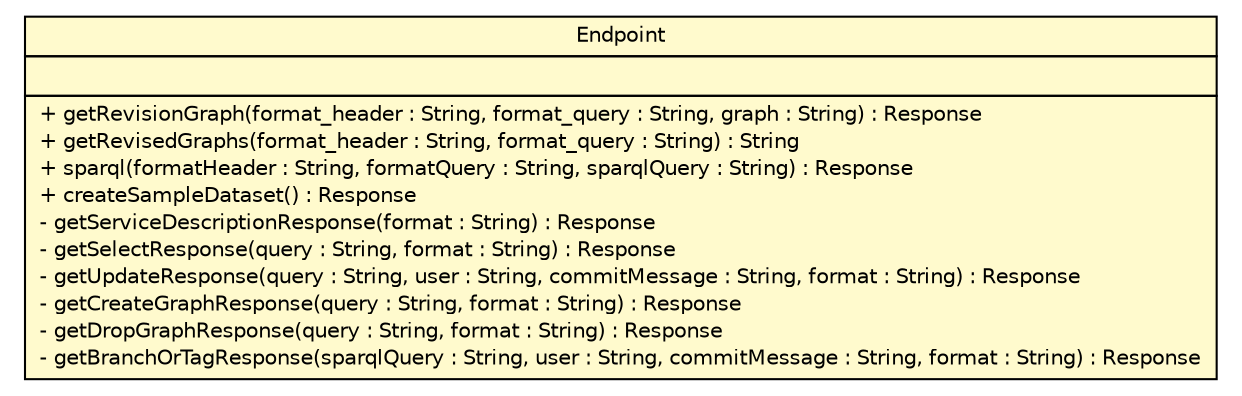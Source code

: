 #!/usr/local/bin/dot
#
# Class diagram 
# Generated by UMLGraph version R5_6_6-6-g3bdff0 (http://www.umlgraph.org/)
#

digraph G {
	edge [fontname="Helvetica",fontsize=10,labelfontname="Helvetica",labelfontsize=10];
	node [fontname="Helvetica",fontsize=10,shape=plaintext];
	nodesep=0.25;
	ranksep=0.5;
	// de.tud.plt.r43ples.webservice.Endpoint
	c123 [label=<<table title="de.tud.plt.r43ples.webservice.Endpoint" border="0" cellborder="1" cellspacing="0" cellpadding="2" port="p" bgcolor="lemonChiffon" href="./Endpoint.html">
		<tr><td><table border="0" cellspacing="0" cellpadding="1">
<tr><td align="center" balign="center"> Endpoint </td></tr>
		</table></td></tr>
		<tr><td><table border="0" cellspacing="0" cellpadding="1">
<tr><td align="left" balign="left">  </td></tr>
		</table></td></tr>
		<tr><td><table border="0" cellspacing="0" cellpadding="1">
<tr><td align="left" balign="left"> + getRevisionGraph(format_header : String, format_query : String, graph : String) : Response </td></tr>
<tr><td align="left" balign="left"> + getRevisedGraphs(format_header : String, format_query : String) : String </td></tr>
<tr><td align="left" balign="left"> + sparql(formatHeader : String, formatQuery : String, sparqlQuery : String) : Response </td></tr>
<tr><td align="left" balign="left"> + createSampleDataset() : Response </td></tr>
<tr><td align="left" balign="left"> - getServiceDescriptionResponse(format : String) : Response </td></tr>
<tr><td align="left" balign="left"> - getSelectResponse(query : String, format : String) : Response </td></tr>
<tr><td align="left" balign="left"> - getUpdateResponse(query : String, user : String, commitMessage : String, format : String) : Response </td></tr>
<tr><td align="left" balign="left"> - getCreateGraphResponse(query : String, format : String) : Response </td></tr>
<tr><td align="left" balign="left"> - getDropGraphResponse(query : String, format : String) : Response </td></tr>
<tr><td align="left" balign="left"> - getBranchOrTagResponse(sparqlQuery : String, user : String, commitMessage : String, format : String) : Response </td></tr>
		</table></td></tr>
		</table>>, URL="./Endpoint.html", fontname="Helvetica", fontcolor="black", fontsize=10.0];
}

